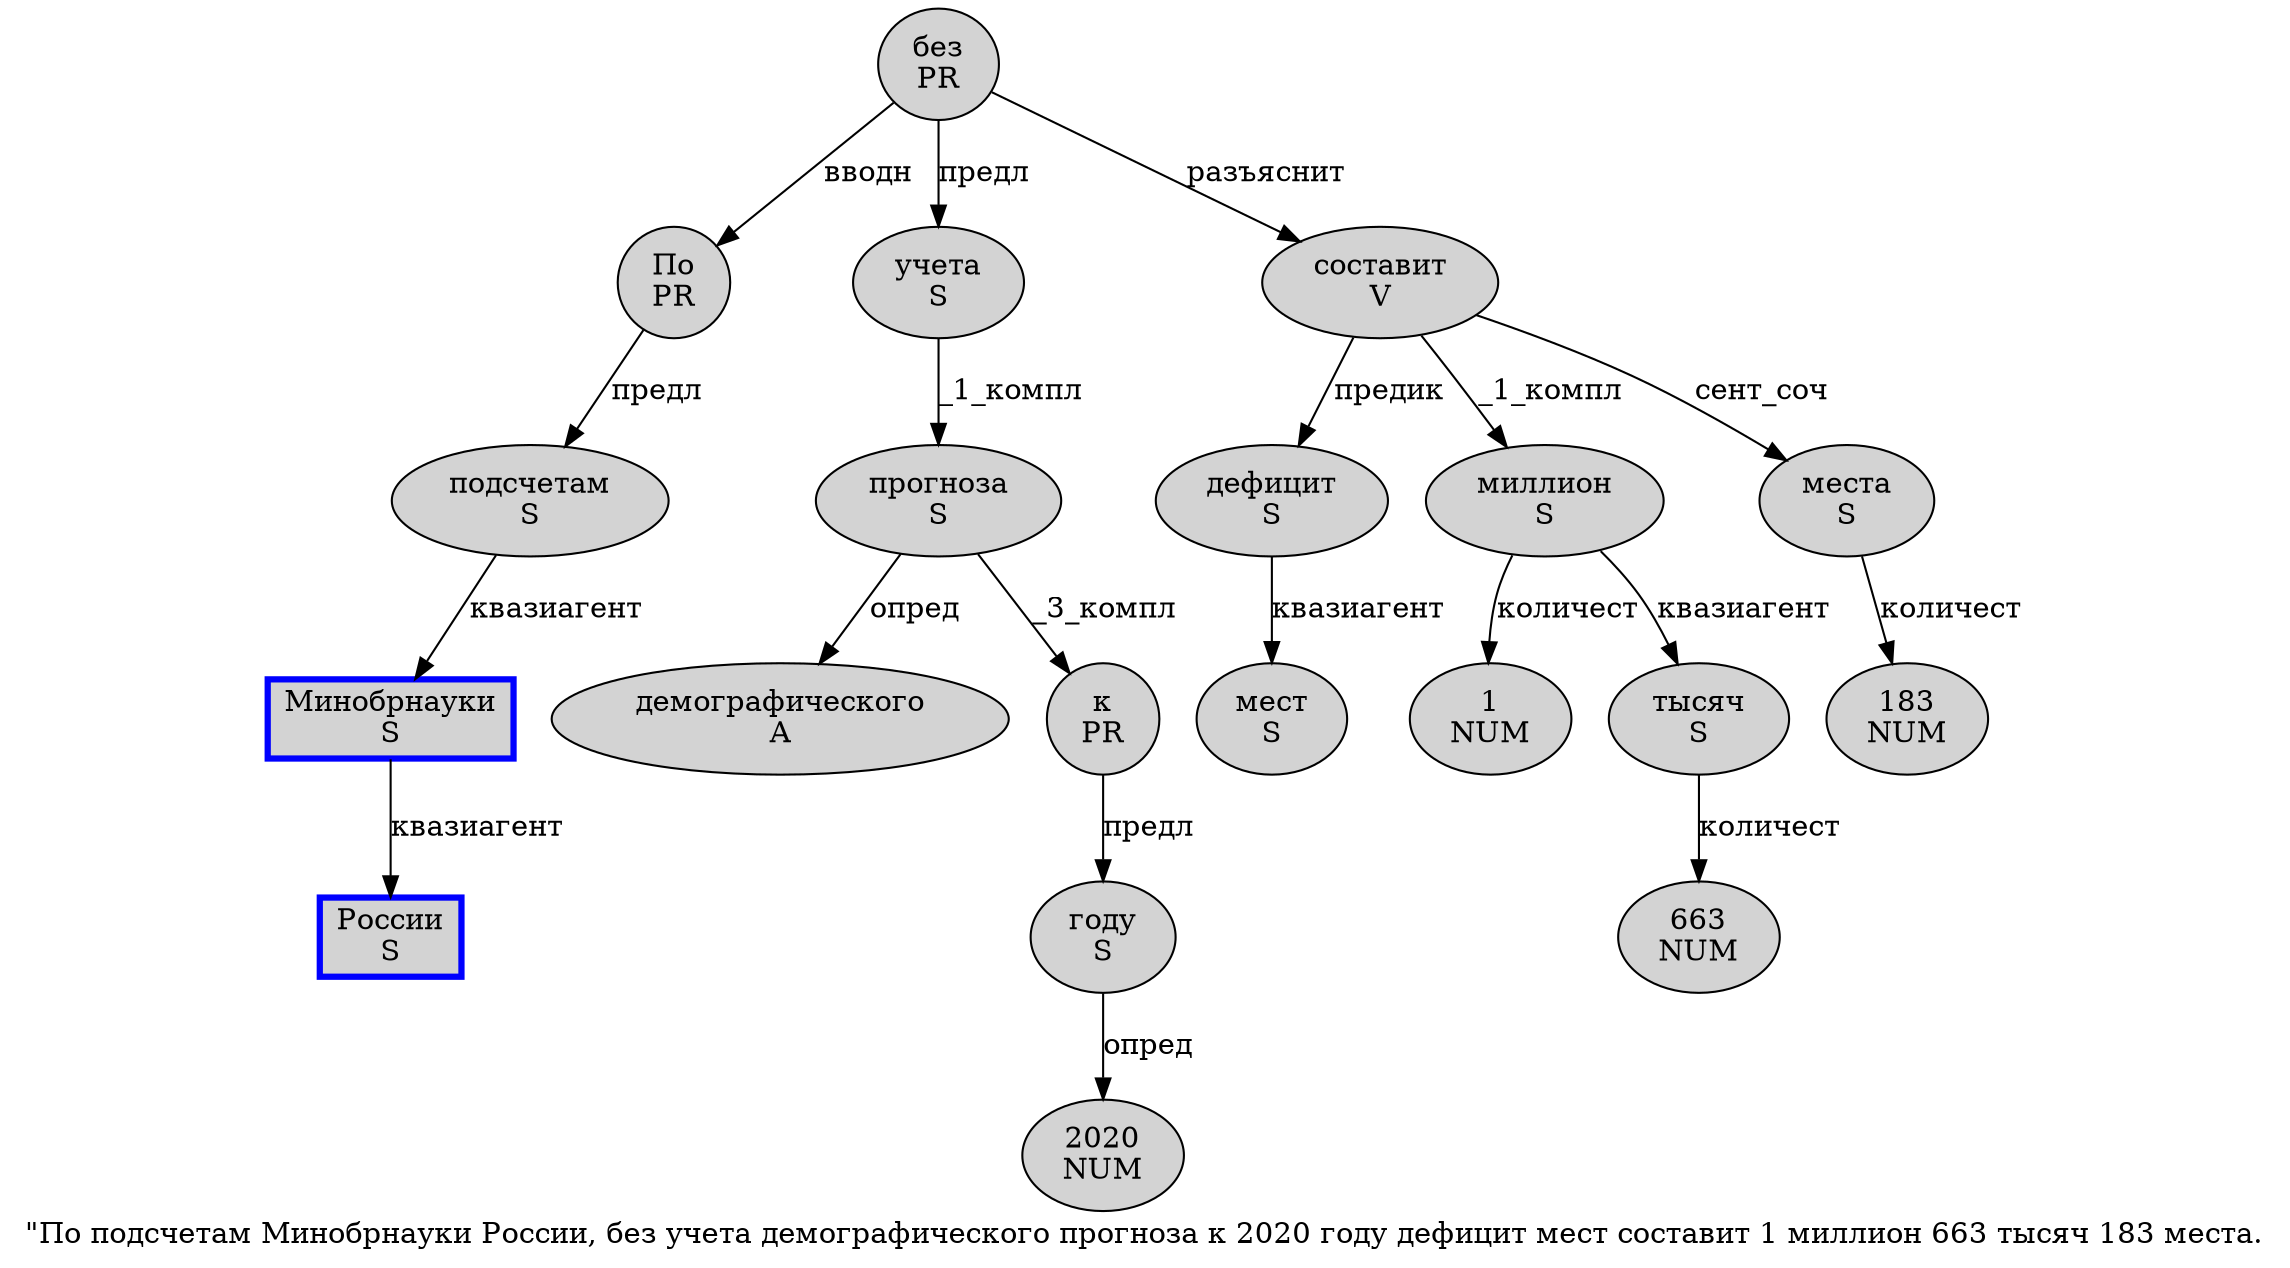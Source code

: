 digraph SENTENCE_117 {
	graph [label="\"По подсчетам Минобрнауки России, без учета демографического прогноза к 2020 году дефицит мест составит 1 миллион 663 тысяч 183 места."]
	node [style=filled]
		1 [label="По
PR" color="" fillcolor=lightgray penwidth=1 shape=ellipse]
		2 [label="подсчетам
S" color="" fillcolor=lightgray penwidth=1 shape=ellipse]
		3 [label="Минобрнауки
S" color=blue fillcolor=lightgray penwidth=3 shape=box]
		4 [label="России
S" color=blue fillcolor=lightgray penwidth=3 shape=box]
		6 [label="без
PR" color="" fillcolor=lightgray penwidth=1 shape=ellipse]
		7 [label="учета
S" color="" fillcolor=lightgray penwidth=1 shape=ellipse]
		8 [label="демографического
A" color="" fillcolor=lightgray penwidth=1 shape=ellipse]
		9 [label="прогноза
S" color="" fillcolor=lightgray penwidth=1 shape=ellipse]
		10 [label="к
PR" color="" fillcolor=lightgray penwidth=1 shape=ellipse]
		11 [label="2020
NUM" color="" fillcolor=lightgray penwidth=1 shape=ellipse]
		12 [label="году
S" color="" fillcolor=lightgray penwidth=1 shape=ellipse]
		13 [label="дефицит
S" color="" fillcolor=lightgray penwidth=1 shape=ellipse]
		14 [label="мест
S" color="" fillcolor=lightgray penwidth=1 shape=ellipse]
		15 [label="составит
V" color="" fillcolor=lightgray penwidth=1 shape=ellipse]
		16 [label="1
NUM" color="" fillcolor=lightgray penwidth=1 shape=ellipse]
		17 [label="миллион
S" color="" fillcolor=lightgray penwidth=1 shape=ellipse]
		18 [label="663
NUM" color="" fillcolor=lightgray penwidth=1 shape=ellipse]
		19 [label="тысяч
S" color="" fillcolor=lightgray penwidth=1 shape=ellipse]
		20 [label="183
NUM" color="" fillcolor=lightgray penwidth=1 shape=ellipse]
		21 [label="места
S" color="" fillcolor=lightgray penwidth=1 shape=ellipse]
			7 -> 9 [label="_1_компл"]
			2 -> 3 [label="квазиагент"]
			9 -> 8 [label="опред"]
			9 -> 10 [label="_3_компл"]
			3 -> 4 [label="квазиагент"]
			21 -> 20 [label="количест"]
			1 -> 2 [label="предл"]
			13 -> 14 [label="квазиагент"]
			12 -> 11 [label="опред"]
			17 -> 16 [label="количест"]
			17 -> 19 [label="квазиагент"]
			15 -> 13 [label="предик"]
			15 -> 17 [label="_1_компл"]
			15 -> 21 [label="сент_соч"]
			10 -> 12 [label="предл"]
			6 -> 1 [label="вводн"]
			6 -> 7 [label="предл"]
			6 -> 15 [label="разъяснит"]
			19 -> 18 [label="количест"]
}